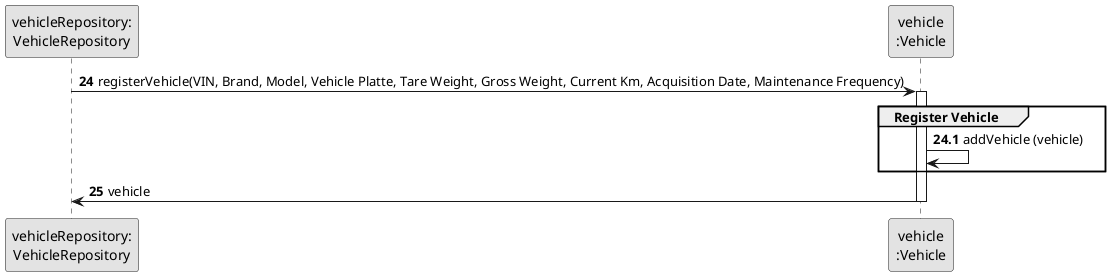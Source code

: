 @startuml
skinparam monochrome true
skinparam packageStyle rectangle
skinparam shadowing false

participant "vehicleRepository:\nVehicleRepository" as VehicleRepository
participant "vehicle\n:Vehicle" as VEI

autonumber 24
VehicleRepository -> VEI: registerVehicle(VIN, Brand, Model, Vehicle Platte, Tare Weight, Gross Weight, Current Km, Acquisition Date, Maintenance Frequency)

autonumber 24.1
activate VEI
    group Register Vehicle
                              VEI -> VEI: addVehicle (vehicle)


    end

    autonumber 25
    VEI -> VehicleRepository: vehicle
deactivate VEI


@enduml